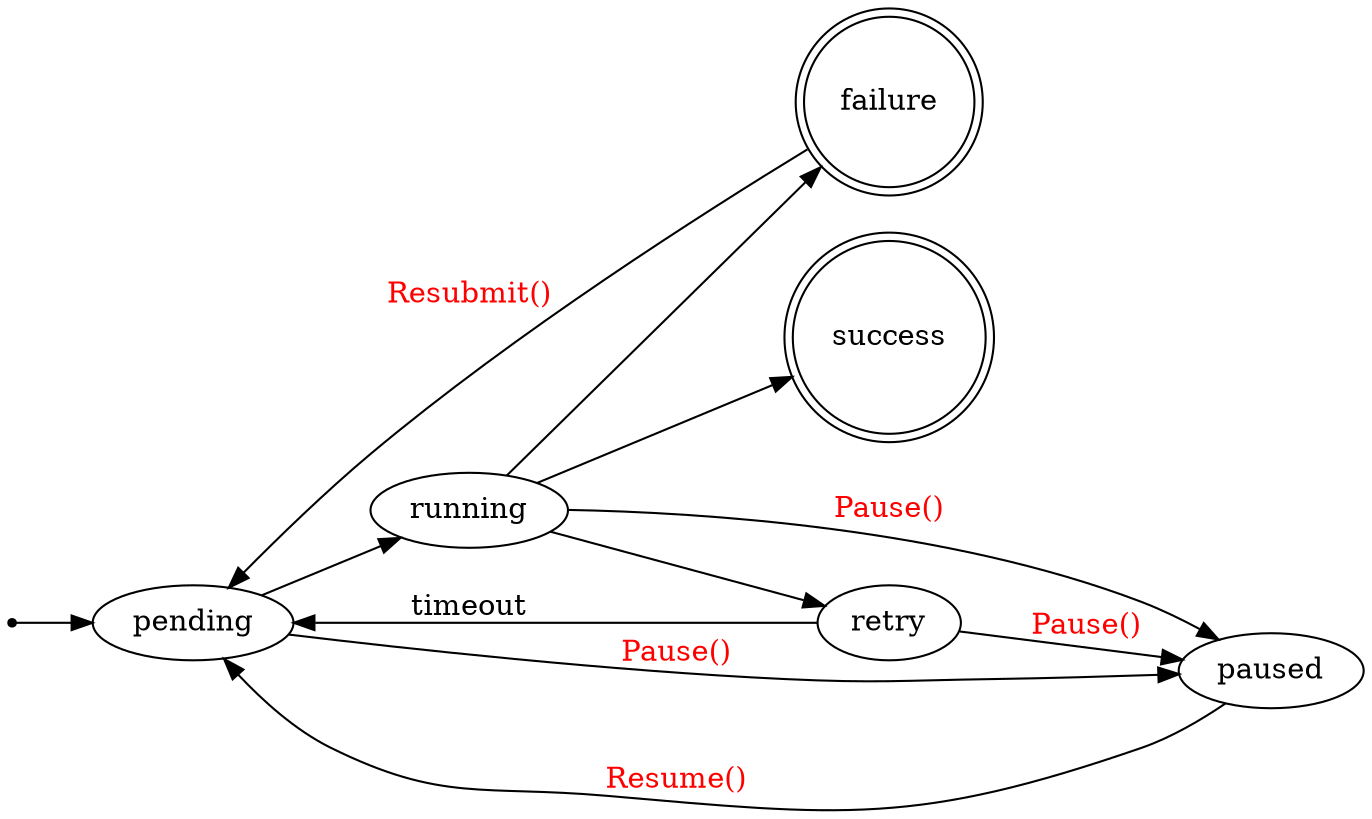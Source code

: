 // dot -Tpdf JobsEngineStates.dot -o JobsEngineStates.pdf

digraph G
{
  rankdir="LR";
  init [shape=point];
  failure, success [shape=doublecircle];

  // Internal transitions
  init -> pending;
  pending -> running;
  running -> success;
  running -> failure;
  running -> retry;
  retry -> pending [label="timeout"];

  // External actions
  failure -> pending  [label="Resubmit()" fontcolor="red"];
  paused -> pending  [label="Resume()" fontcolor="red"];
  pending -> paused  [label="Pause()" fontcolor="red"];
  retry -> paused  [label="Pause()" fontcolor="red"];
  running -> paused  [label="Pause()" fontcolor="red"];
 }
